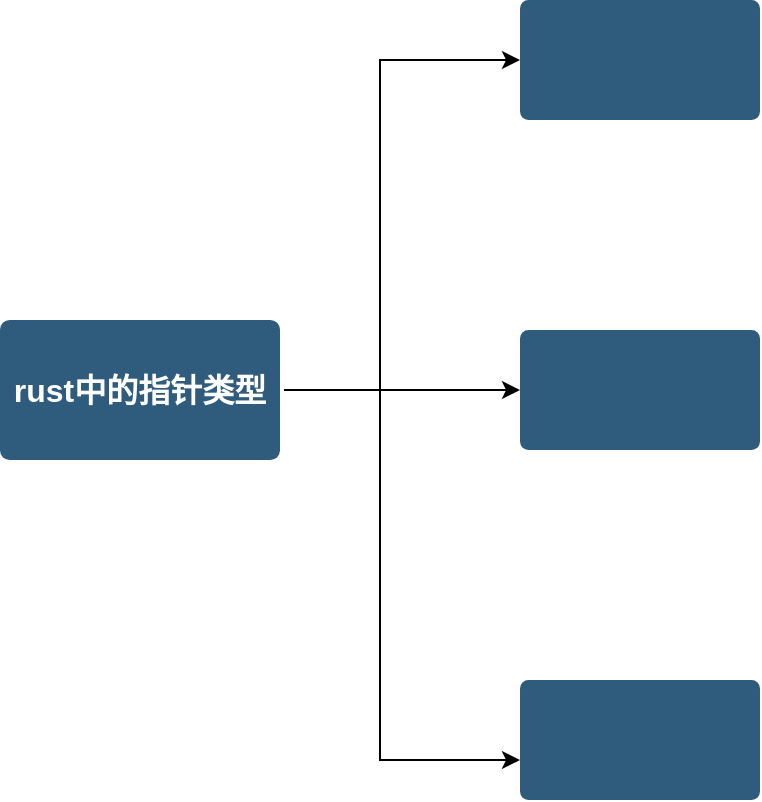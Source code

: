 <mxfile version="15.5.9" type="github">
  <diagram id="6a731a19-8d31-9384-78a2-239565b7b9f0" name="Page-1">
    <mxGraphModel dx="1496" dy="1589" grid="1" gridSize="10" guides="1" tooltips="1" connect="1" arrows="1" fold="1" page="1" pageScale="1" pageWidth="1169" pageHeight="827" background="none" math="0" shadow="0">
      <root>
        <mxCell id="0" />
        <mxCell id="1" parent="0" />
        <mxCell id="RLh_K0npVeqwI_KT521v-1785" value="" style="edgeStyle=orthogonalEdgeStyle;rounded=0;orthogonalLoop=1;jettySize=auto;html=1;" edge="1" parent="1" source="1749" target="RLh_K0npVeqwI_KT521v-1784">
          <mxGeometry relative="1" as="geometry">
            <Array as="points">
              <mxPoint x="240" y="345" />
              <mxPoint x="240" y="530" />
              <mxPoint x="360" y="530" />
            </Array>
          </mxGeometry>
        </mxCell>
        <mxCell id="RLh_K0npVeqwI_KT521v-1787" value="" style="edgeStyle=orthogonalEdgeStyle;rounded=0;orthogonalLoop=1;jettySize=auto;html=1;" edge="1" parent="1" source="1749" target="RLh_K0npVeqwI_KT521v-1786">
          <mxGeometry relative="1" as="geometry">
            <Array as="points">
              <mxPoint x="240" y="345" />
              <mxPoint x="240" y="180" />
            </Array>
          </mxGeometry>
        </mxCell>
        <mxCell id="RLh_K0npVeqwI_KT521v-1790" value="" style="edgeStyle=orthogonalEdgeStyle;rounded=0;orthogonalLoop=1;jettySize=auto;html=1;" edge="1" parent="1" source="1749" target="RLh_K0npVeqwI_KT521v-1789">
          <mxGeometry relative="1" as="geometry" />
        </mxCell>
        <mxCell id="1749" value="rust中的指针类型&lt;br&gt;" style="rounded=1;whiteSpace=wrap;html=1;shadow=0;labelBackgroundColor=none;strokeColor=none;strokeWidth=3;fillColor=#2F5B7C;fontFamily=Helvetica;fontSize=16;fontColor=#FFFFFF;align=center;fontStyle=1;spacing=5;arcSize=7;perimeterSpacing=2;" parent="1" vertex="1">
          <mxGeometry x="50" y="310" width="140" height="70" as="geometry" />
        </mxCell>
        <mxCell id="RLh_K0npVeqwI_KT521v-1784" value="" style="whiteSpace=wrap;html=1;rounded=1;shadow=0;fontSize=16;fontColor=#FFFFFF;fontStyle=1;strokeColor=none;strokeWidth=3;fillColor=#2F5B7C;spacing=5;arcSize=7;" vertex="1" parent="1">
          <mxGeometry x="310" y="490" width="120" height="60" as="geometry" />
        </mxCell>
        <mxCell id="RLh_K0npVeqwI_KT521v-1786" value="" style="whiteSpace=wrap;html=1;rounded=1;shadow=0;fontSize=16;fontColor=#FFFFFF;fontStyle=1;strokeColor=none;strokeWidth=3;fillColor=#2F5B7C;spacing=5;arcSize=7;" vertex="1" parent="1">
          <mxGeometry x="310" y="150" width="120" height="60" as="geometry" />
        </mxCell>
        <mxCell id="RLh_K0npVeqwI_KT521v-1789" value="" style="whiteSpace=wrap;html=1;rounded=1;shadow=0;fontSize=16;fontColor=#FFFFFF;fontStyle=1;strokeColor=none;strokeWidth=3;fillColor=#2F5B7C;spacing=5;arcSize=7;" vertex="1" parent="1">
          <mxGeometry x="310" y="315" width="120" height="60" as="geometry" />
        </mxCell>
      </root>
    </mxGraphModel>
  </diagram>
</mxfile>

